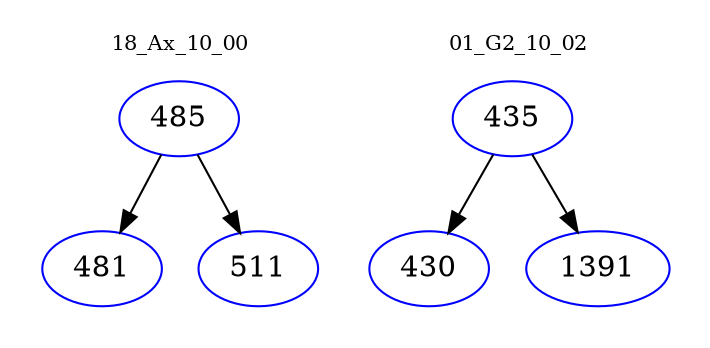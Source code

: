 digraph{
subgraph cluster_0 {
color = white
label = "18_Ax_10_00";
fontsize=10;
T0_485 [label="485", color="blue"]
T0_485 -> T0_481 [color="black"]
T0_481 [label="481", color="blue"]
T0_485 -> T0_511 [color="black"]
T0_511 [label="511", color="blue"]
}
subgraph cluster_1 {
color = white
label = "01_G2_10_02";
fontsize=10;
T1_435 [label="435", color="blue"]
T1_435 -> T1_430 [color="black"]
T1_430 [label="430", color="blue"]
T1_435 -> T1_1391 [color="black"]
T1_1391 [label="1391", color="blue"]
}
}
